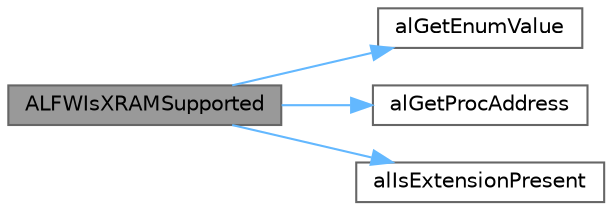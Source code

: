 digraph "ALFWIsXRAMSupported"
{
 // LATEX_PDF_SIZE
  bgcolor="transparent";
  edge [fontname=Helvetica,fontsize=10,labelfontname=Helvetica,labelfontsize=10];
  node [fontname=Helvetica,fontsize=10,shape=box,height=0.2,width=0.4];
  rankdir="LR";
  Node1 [id="Node000001",label="ALFWIsXRAMSupported",height=0.2,width=0.4,color="gray40", fillcolor="grey60", style="filled", fontcolor="black",tooltip=" "];
  Node1 -> Node2 [id="edge1_Node000001_Node000002",color="steelblue1",style="solid",tooltip=" "];
  Node2 [id="Node000002",label="alGetEnumValue",height=0.2,width=0.4,color="grey40", fillcolor="white", style="filled",URL="$al_8h.html#ac2d8746a9a24355746d07a940bae8d39",tooltip=" "];
  Node1 -> Node3 [id="edge2_Node000001_Node000003",color="steelblue1",style="solid",tooltip=" "];
  Node3 [id="Node000003",label="alGetProcAddress",height=0.2,width=0.4,color="grey40", fillcolor="white", style="filled",URL="$al_8h.html#ab87e4cac1f6efed4496341cf87d9db60",tooltip=" "];
  Node1 -> Node4 [id="edge3_Node000001_Node000004",color="steelblue1",style="solid",tooltip=" "];
  Node4 [id="Node000004",label="alIsExtensionPresent",height=0.2,width=0.4,color="grey40", fillcolor="white", style="filled",URL="$al_8h.html#a473a258da3bef1a7664330f2e47e6a4b",tooltip=" "];
}
